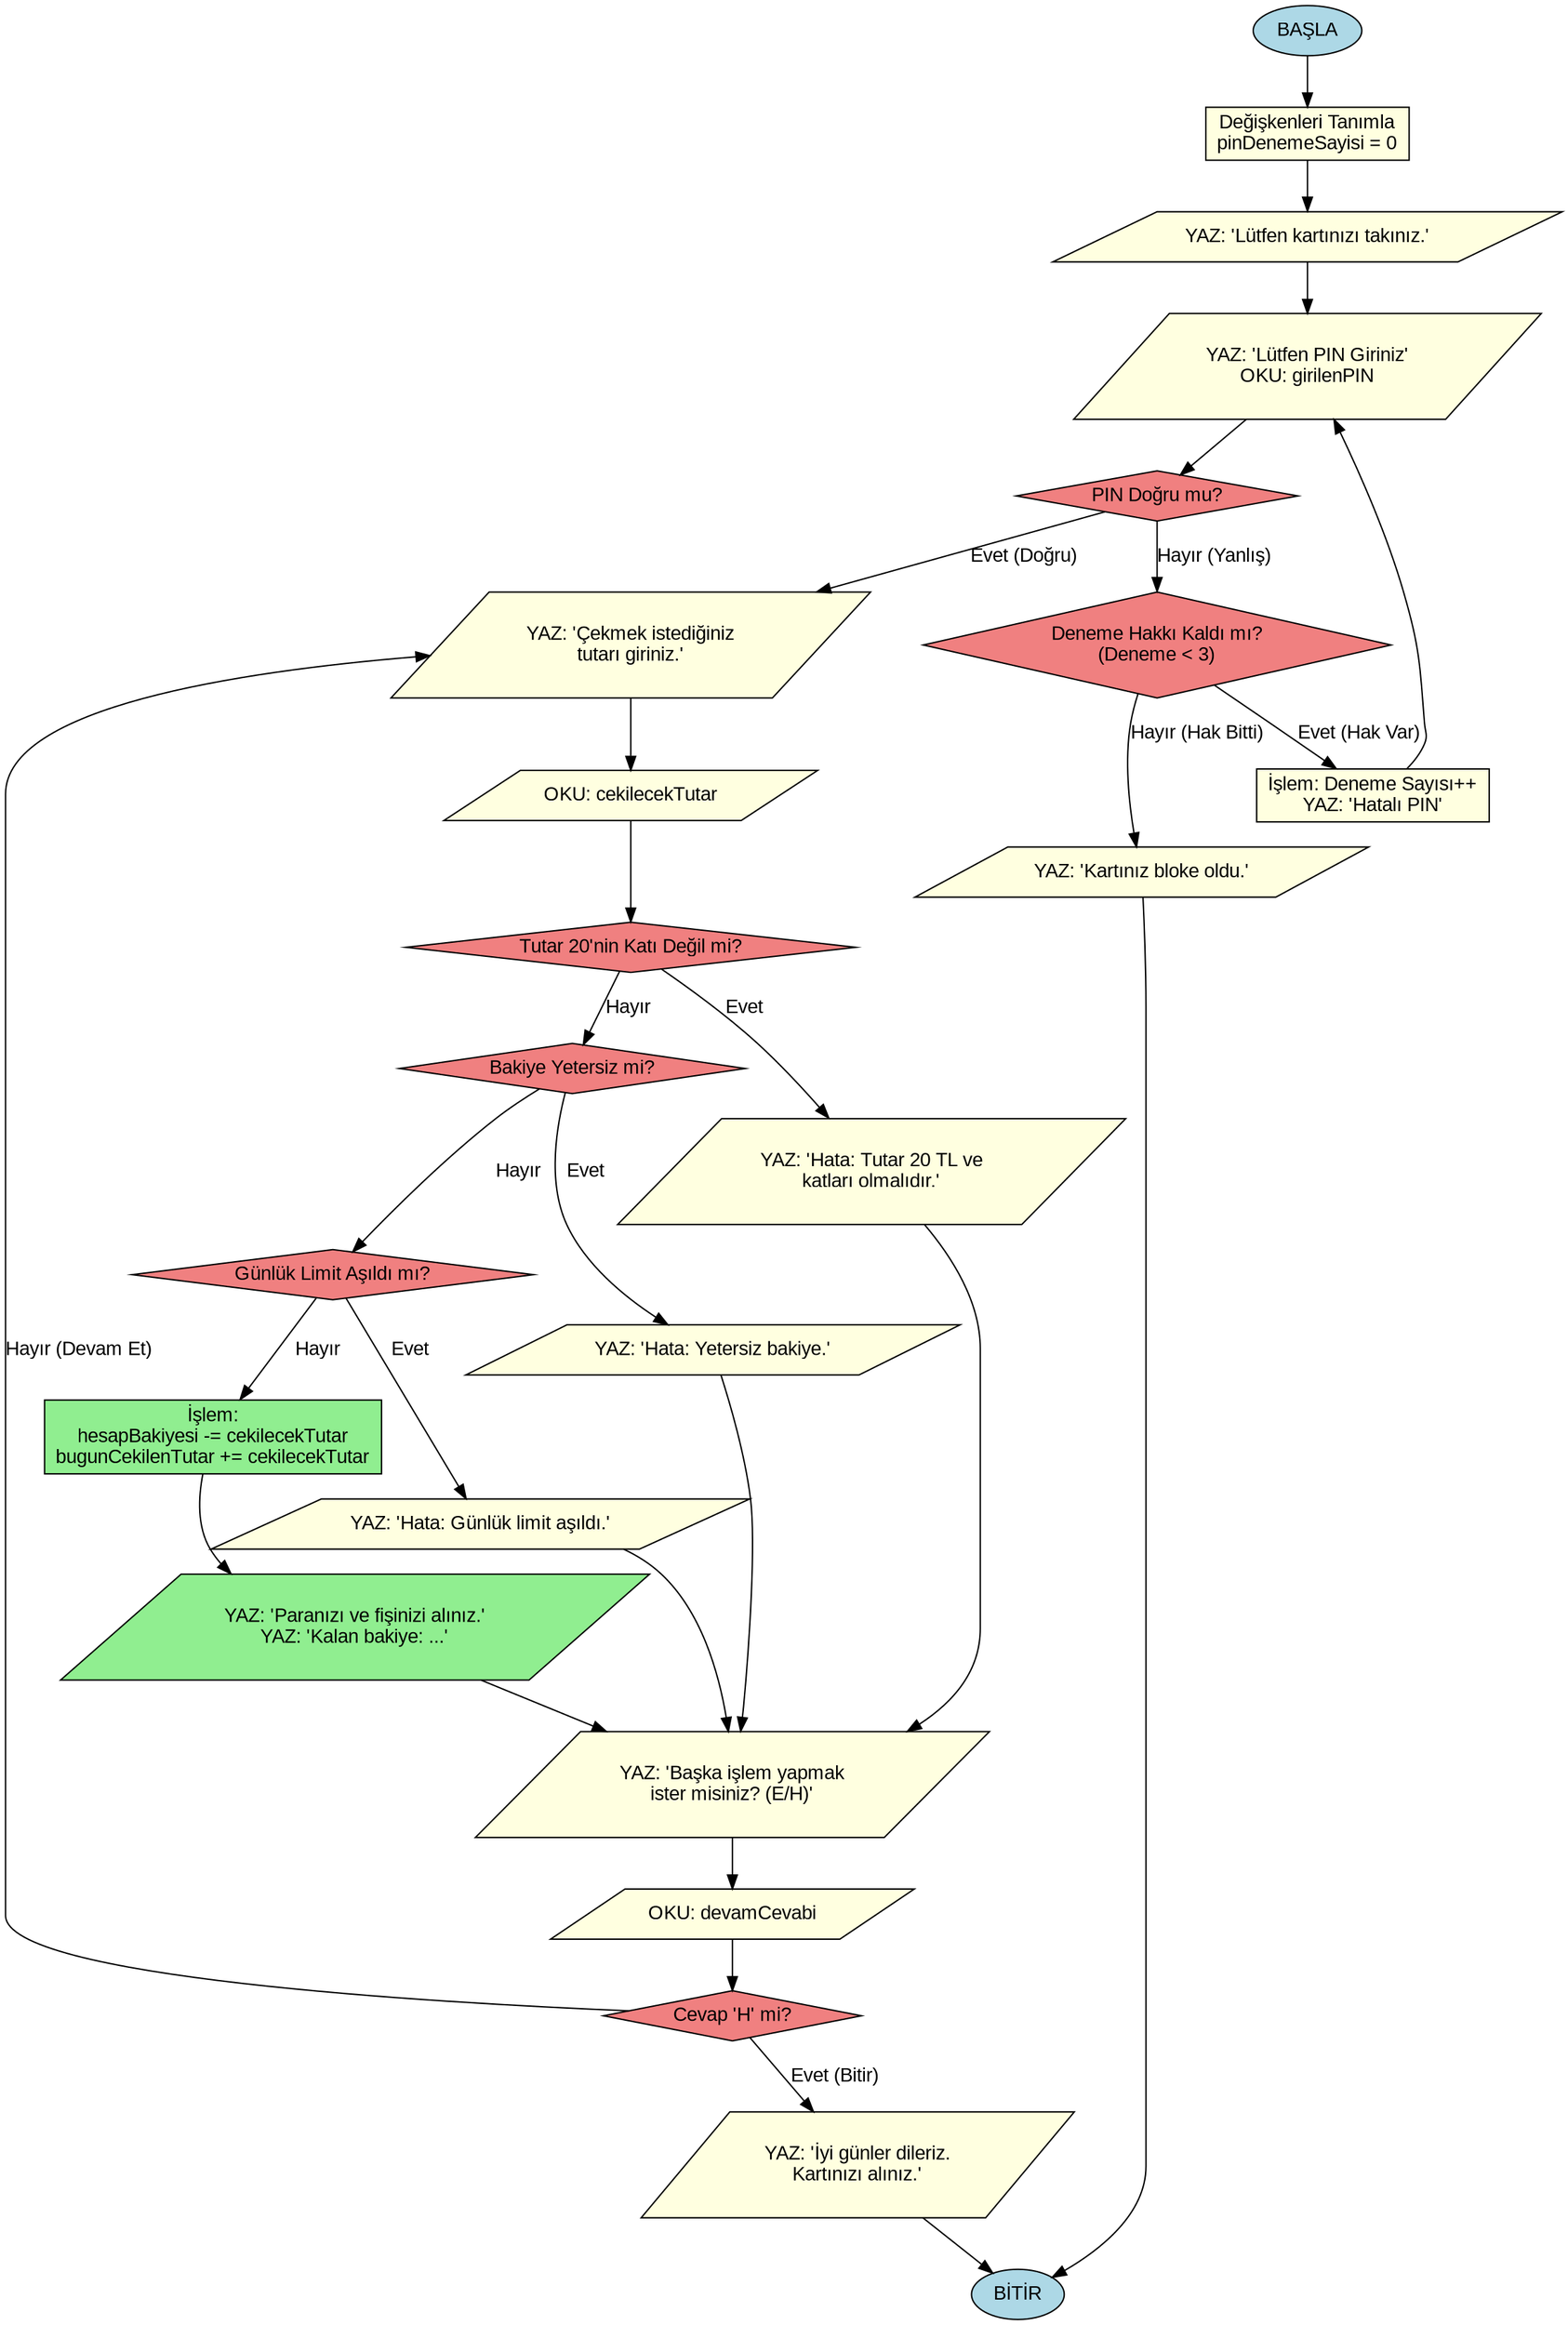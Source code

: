 digraph ATM_Flowchart {
    // Genel Ayarlar: Akış yönü yukarıdan aşağıya
    rankdir=TB;
    node [fontname="Arial", style=filled, fillcolor=lightyellow];
    edge [fontname="Arial"];

    // 1. Düğüm (Node) Tanımlamaları
    
    start [shape=oval, label="BAŞLA", fillcolor=lightblue];
    end_node [shape=oval, label="BİTİR", fillcolor=lightblue];

    kart_tak [shape=parallelogram, label="YAZ: 'Lütfen kartınızı takınız.'"];
    
    // --- SADELEŞTİRİLMİŞ PIN BÖLÜMÜ ---
    input_pin [shape=parallelogram, label="YAZ: 'Lütfen PIN Giriniz'\nOKU: girilenPIN"];
    check_pin [shape=diamond, label="PIN Doğru mu?", fillcolor=lightcoral];
    check_tries [shape=diamond, label="Deneme Hakkı Kaldı mı?\n(Deneme < 3)", fillcolor=lightcoral];
    show_pin_error_and_increment [shape=box, label="İşlem: Deneme Sayısı++\nYAZ: 'Hatalı PIN'"];
    // --- BİTİŞ ---

    show_blocked [shape=parallelogram, label="YAZ: 'Kartınız bloke oldu.'"];
    main_menu [shape=parallelogram, label="YAZ: 'Çekmek istediğiniz\ntutarı giriniz.'"];
    read_amount [shape=parallelogram, label="OKU: cekilecekTutar"];
    show_error_20 [shape=parallelogram, label="YAZ: 'Hata: Tutar 20 TL ve\nkatları olmalıdır.'"];
    show_error_balance [shape=parallelogram, label="YAZ: 'Hata: Yetersiz bakiye.'"];
    show_error_limit [shape=parallelogram, label="YAZ: 'Hata: Günlük limit aşıldı.'"];
    give_cash [shape=parallelogram, label="YAZ: 'Paranızı ve fişinizi alınız.'\nYAZ: 'Kalan bakiye: ...'", fillcolor=lightgreen];
    ask_another_op [shape=parallelogram, label="YAZ: 'Başka işlem yapmak\nister misiniz? (E/H)'"];
    read_another_op [shape=parallelogram, label="OKU: devamCevabi"];
    show_goodbye [shape=parallelogram, label="YAZ: 'İyi günler dileriz.\nKartınızı alınız.'"];

    init_vars [shape=box, label="Değişkenleri Tanımla\npinDenemeSayisi = 0"];
    process_transaction [shape=box, label="İşlem:\nhesapBakiyesi -= cekilecekTutar\nbugunCekilenTutar += cekilecekTutar", fillcolor=lightgreen];
    
    check_multiple_20 [shape=diamond, label="Tutar 20'nin Katı Değil mi?", fillcolor=lightcoral];
    check_balance [shape=diamond, label="Bakiye Yetersiz mi?", fillcolor=lightcoral];
    check_daily_limit [shape=diamond, label="Günlük Limit Aşıldı mı?", fillcolor=lightcoral];
    check_another_op [shape=diamond, label="Cevap 'H' mi?", fillcolor=lightcoral];
    
    // 2. Akış Okları (Edges) - Düğümleri birbirine bağlayan kod
    
    start -> init_vars;
    init_vars -> kart_tak;
    
    // --- SADELEŞTİRİLMİŞ PIN AKIŞI ---
    kart_tak -> input_pin;
    input_pin -> check_pin;
    check_pin -> main_menu [label="Evet (Doğru)"];
    check_pin -> check_tries [label="Hayır (Yanlış)"];
    check_tries -> show_pin_error_and_increment [label="Evet (Hak Var)"];
    show_pin_error_and_increment -> input_pin; // Döngü
    check_tries -> show_blocked [label="Hayır (Hak Bitti)"];
    show_blocked -> end_node;
    // --- BİTİŞ ---
    
    main_menu -> read_amount;
    read_amount -> check_multiple_20;
    
    check_multiple_20 -> show_error_20 [label="Evet"];
    check_multiple_20 -> check_balance [label="Hayır"];
    
    check_balance -> show_error_balance [label="Evet"];
    check_balance -> check_daily_limit [label="Hayır"];
    
    check_daily_limit -> show_error_limit [label="Evet"];
    check_daily_limit -> process_transaction [label="Hayır"];
    
    process_transaction -> give_cash;
    
    give_cash -> ask_another_op;
    show_error_20 -> ask_another_op;
    show_error_balance -> ask_another_op;
    show_error_limit -> ask_another_op;

    ask_another_op -> read_another_op;
    read_another_op -> check_another_op;
    check_another_op -> main_menu [label="Hayır (Devam Et)"];
    check_another_op -> show_goodbye [label="Evet (Bitir)"];
    
    show_goodbye -> end_node;
}
